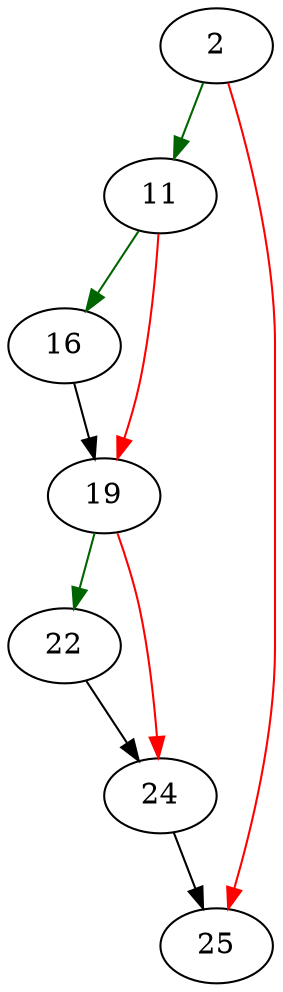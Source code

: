 strict digraph "minMaxValueFinalize" {
	// Node definitions.
	2 [entry=true];
	11;
	25;
	16;
	19;
	22;
	24;

	// Edge definitions.
	2 -> 11 [
		color=darkgreen
		cond=true
	];
	2 -> 25 [
		color=red
		cond=false
	];
	11 -> 16 [
		color=darkgreen
		cond=true
	];
	11 -> 19 [
		color=red
		cond=false
	];
	16 -> 19;
	19 -> 22 [
		color=darkgreen
		cond=true
	];
	19 -> 24 [
		color=red
		cond=false
	];
	22 -> 24;
	24 -> 25;
}